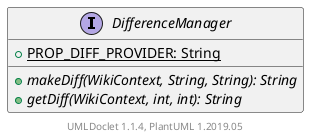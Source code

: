 @startuml

    interface DifferenceManager [[DifferenceManager.html]] {
        {static} +PROP_DIFF_PROVIDER: String
        {abstract} +makeDiff(WikiContext, String, String): String
        {abstract} +getDiff(WikiContext, int, int): String
    }


    center footer UMLDoclet 1.1.4, PlantUML 1.2019.05
@enduml
